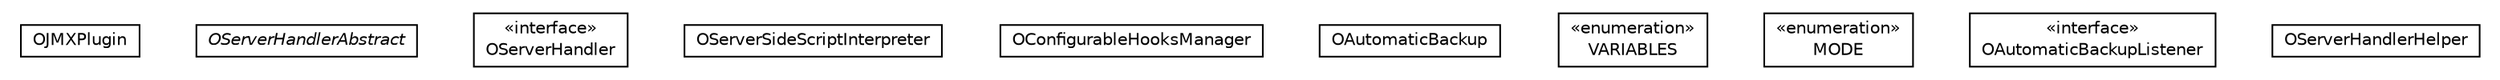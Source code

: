 #!/usr/local/bin/dot
#
# Class diagram 
# Generated by UMLGraph version R5_6-24-gf6e263 (http://www.umlgraph.org/)
#

digraph G {
	edge [fontname="Helvetica",fontsize=10,labelfontname="Helvetica",labelfontsize=10];
	node [fontname="Helvetica",fontsize=10,shape=plaintext];
	nodesep=0.25;
	ranksep=0.5;
	// com.orientechnologies.orient.server.handler.OJMXPlugin
	c330759 [label=<<table title="com.orientechnologies.orient.server.handler.OJMXPlugin" border="0" cellborder="1" cellspacing="0" cellpadding="2" port="p" href="./OJMXPlugin.html">
		<tr><td><table border="0" cellspacing="0" cellpadding="1">
<tr><td align="center" balign="center"> OJMXPlugin </td></tr>
		</table></td></tr>
		</table>>, URL="./OJMXPlugin.html", fontname="Helvetica", fontcolor="black", fontsize=10.0];
	// com.orientechnologies.orient.server.handler.OServerHandlerAbstract
	c330760 [label=<<table title="com.orientechnologies.orient.server.handler.OServerHandlerAbstract" border="0" cellborder="1" cellspacing="0" cellpadding="2" port="p" href="./OServerHandlerAbstract.html">
		<tr><td><table border="0" cellspacing="0" cellpadding="1">
<tr><td align="center" balign="center"><font face="Helvetica-Oblique"> OServerHandlerAbstract </font></td></tr>
		</table></td></tr>
		</table>>, URL="./OServerHandlerAbstract.html", fontname="Helvetica", fontcolor="black", fontsize=10.0];
	// com.orientechnologies.orient.server.handler.OServerHandler
	c330761 [label=<<table title="com.orientechnologies.orient.server.handler.OServerHandler" border="0" cellborder="1" cellspacing="0" cellpadding="2" port="p" href="./OServerHandler.html">
		<tr><td><table border="0" cellspacing="0" cellpadding="1">
<tr><td align="center" balign="center"> &#171;interface&#187; </td></tr>
<tr><td align="center" balign="center"> OServerHandler </td></tr>
		</table></td></tr>
		</table>>, URL="./OServerHandler.html", fontname="Helvetica", fontcolor="black", fontsize=10.0];
	// com.orientechnologies.orient.server.handler.OServerSideScriptInterpreter
	c330762 [label=<<table title="com.orientechnologies.orient.server.handler.OServerSideScriptInterpreter" border="0" cellborder="1" cellspacing="0" cellpadding="2" port="p" href="./OServerSideScriptInterpreter.html">
		<tr><td><table border="0" cellspacing="0" cellpadding="1">
<tr><td align="center" balign="center"> OServerSideScriptInterpreter </td></tr>
		</table></td></tr>
		</table>>, URL="./OServerSideScriptInterpreter.html", fontname="Helvetica", fontcolor="black", fontsize=10.0];
	// com.orientechnologies.orient.server.handler.OConfigurableHooksManager
	c330763 [label=<<table title="com.orientechnologies.orient.server.handler.OConfigurableHooksManager" border="0" cellborder="1" cellspacing="0" cellpadding="2" port="p" href="./OConfigurableHooksManager.html">
		<tr><td><table border="0" cellspacing="0" cellpadding="1">
<tr><td align="center" balign="center"> OConfigurableHooksManager </td></tr>
		</table></td></tr>
		</table>>, URL="./OConfigurableHooksManager.html", fontname="Helvetica", fontcolor="black", fontsize=10.0];
	// com.orientechnologies.orient.server.handler.OAutomaticBackup
	c330764 [label=<<table title="com.orientechnologies.orient.server.handler.OAutomaticBackup" border="0" cellborder="1" cellspacing="0" cellpadding="2" port="p" href="./OAutomaticBackup.html">
		<tr><td><table border="0" cellspacing="0" cellpadding="1">
<tr><td align="center" balign="center"> OAutomaticBackup </td></tr>
		</table></td></tr>
		</table>>, URL="./OAutomaticBackup.html", fontname="Helvetica", fontcolor="black", fontsize=10.0];
	// com.orientechnologies.orient.server.handler.OAutomaticBackup.VARIABLES
	c330765 [label=<<table title="com.orientechnologies.orient.server.handler.OAutomaticBackup.VARIABLES" border="0" cellborder="1" cellspacing="0" cellpadding="2" port="p" href="./OAutomaticBackup.VARIABLES.html">
		<tr><td><table border="0" cellspacing="0" cellpadding="1">
<tr><td align="center" balign="center"> &#171;enumeration&#187; </td></tr>
<tr><td align="center" balign="center"> VARIABLES </td></tr>
		</table></td></tr>
		</table>>, URL="./OAutomaticBackup.VARIABLES.html", fontname="Helvetica", fontcolor="black", fontsize=10.0];
	// com.orientechnologies.orient.server.handler.OAutomaticBackup.MODE
	c330766 [label=<<table title="com.orientechnologies.orient.server.handler.OAutomaticBackup.MODE" border="0" cellborder="1" cellspacing="0" cellpadding="2" port="p" href="./OAutomaticBackup.MODE.html">
		<tr><td><table border="0" cellspacing="0" cellpadding="1">
<tr><td align="center" balign="center"> &#171;enumeration&#187; </td></tr>
<tr><td align="center" balign="center"> MODE </td></tr>
		</table></td></tr>
		</table>>, URL="./OAutomaticBackup.MODE.html", fontname="Helvetica", fontcolor="black", fontsize=10.0];
	// com.orientechnologies.orient.server.handler.OAutomaticBackup.OAutomaticBackupListener
	c330767 [label=<<table title="com.orientechnologies.orient.server.handler.OAutomaticBackup.OAutomaticBackupListener" border="0" cellborder="1" cellspacing="0" cellpadding="2" port="p" href="./OAutomaticBackup.OAutomaticBackupListener.html">
		<tr><td><table border="0" cellspacing="0" cellpadding="1">
<tr><td align="center" balign="center"> &#171;interface&#187; </td></tr>
<tr><td align="center" balign="center"> OAutomaticBackupListener </td></tr>
		</table></td></tr>
		</table>>, URL="./OAutomaticBackup.OAutomaticBackupListener.html", fontname="Helvetica", fontcolor="black", fontsize=10.0];
	// com.orientechnologies.orient.server.handler.OServerHandlerHelper
	c330768 [label=<<table title="com.orientechnologies.orient.server.handler.OServerHandlerHelper" border="0" cellborder="1" cellspacing="0" cellpadding="2" port="p" href="./OServerHandlerHelper.html">
		<tr><td><table border="0" cellspacing="0" cellpadding="1">
<tr><td align="center" balign="center"> OServerHandlerHelper </td></tr>
		</table></td></tr>
		</table>>, URL="./OServerHandlerHelper.html", fontname="Helvetica", fontcolor="black", fontsize=10.0];
}


